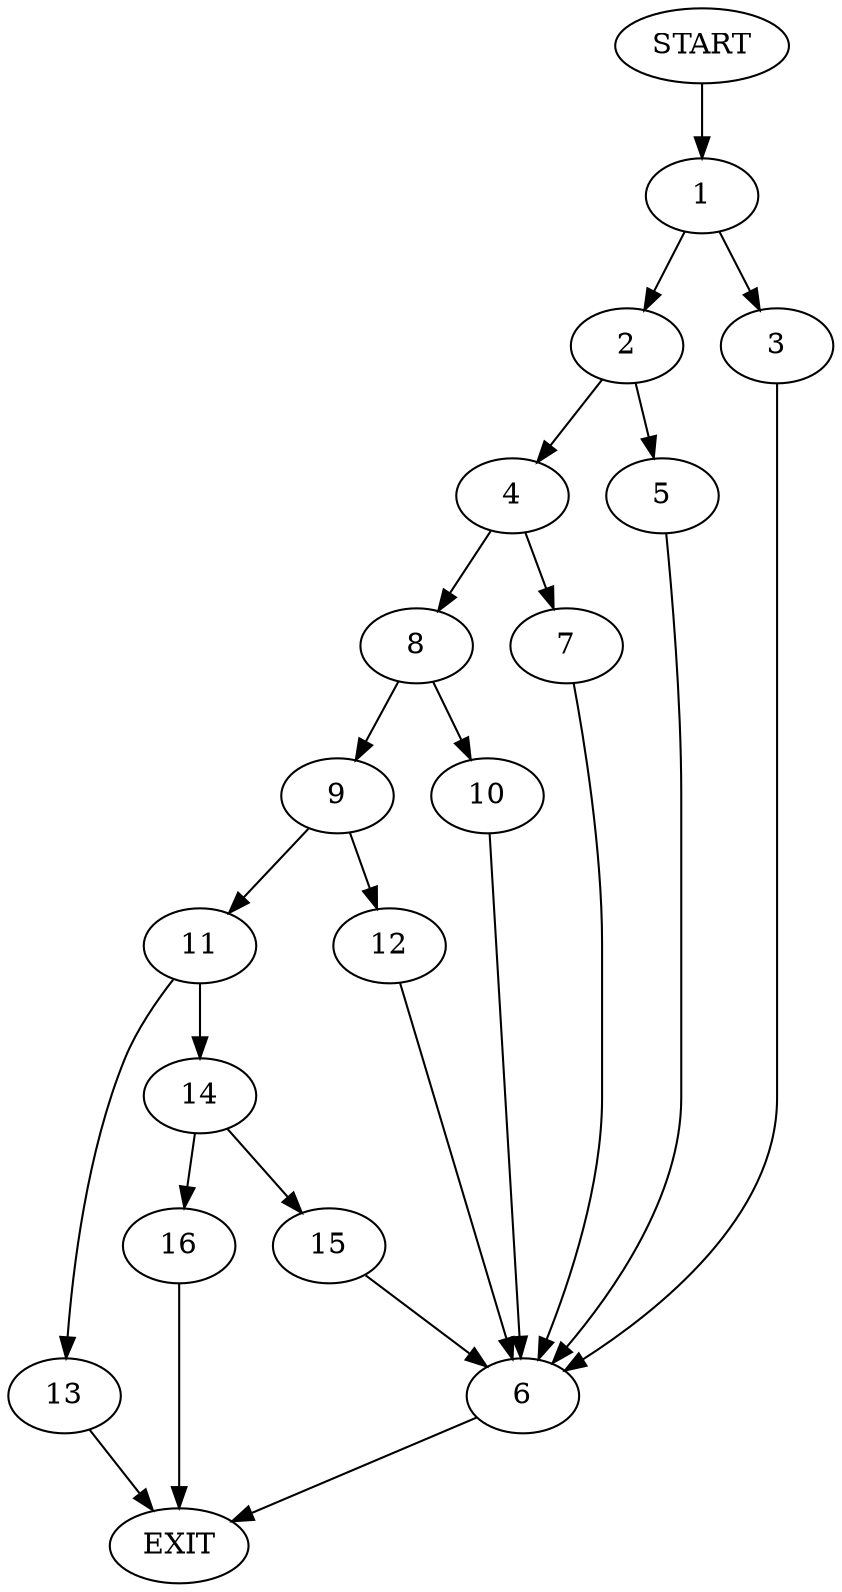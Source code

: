 digraph {
0 [label="START"]
17 [label="EXIT"]
0 -> 1
1 -> 2
1 -> 3
2 -> 4
2 -> 5
3 -> 6
6 -> 17
4 -> 7
4 -> 8
5 -> 6
7 -> 6
8 -> 9
8 -> 10
10 -> 6
9 -> 11
9 -> 12
12 -> 6
11 -> 13
11 -> 14
14 -> 15
14 -> 16
13 -> 17
16 -> 17
15 -> 6
}
